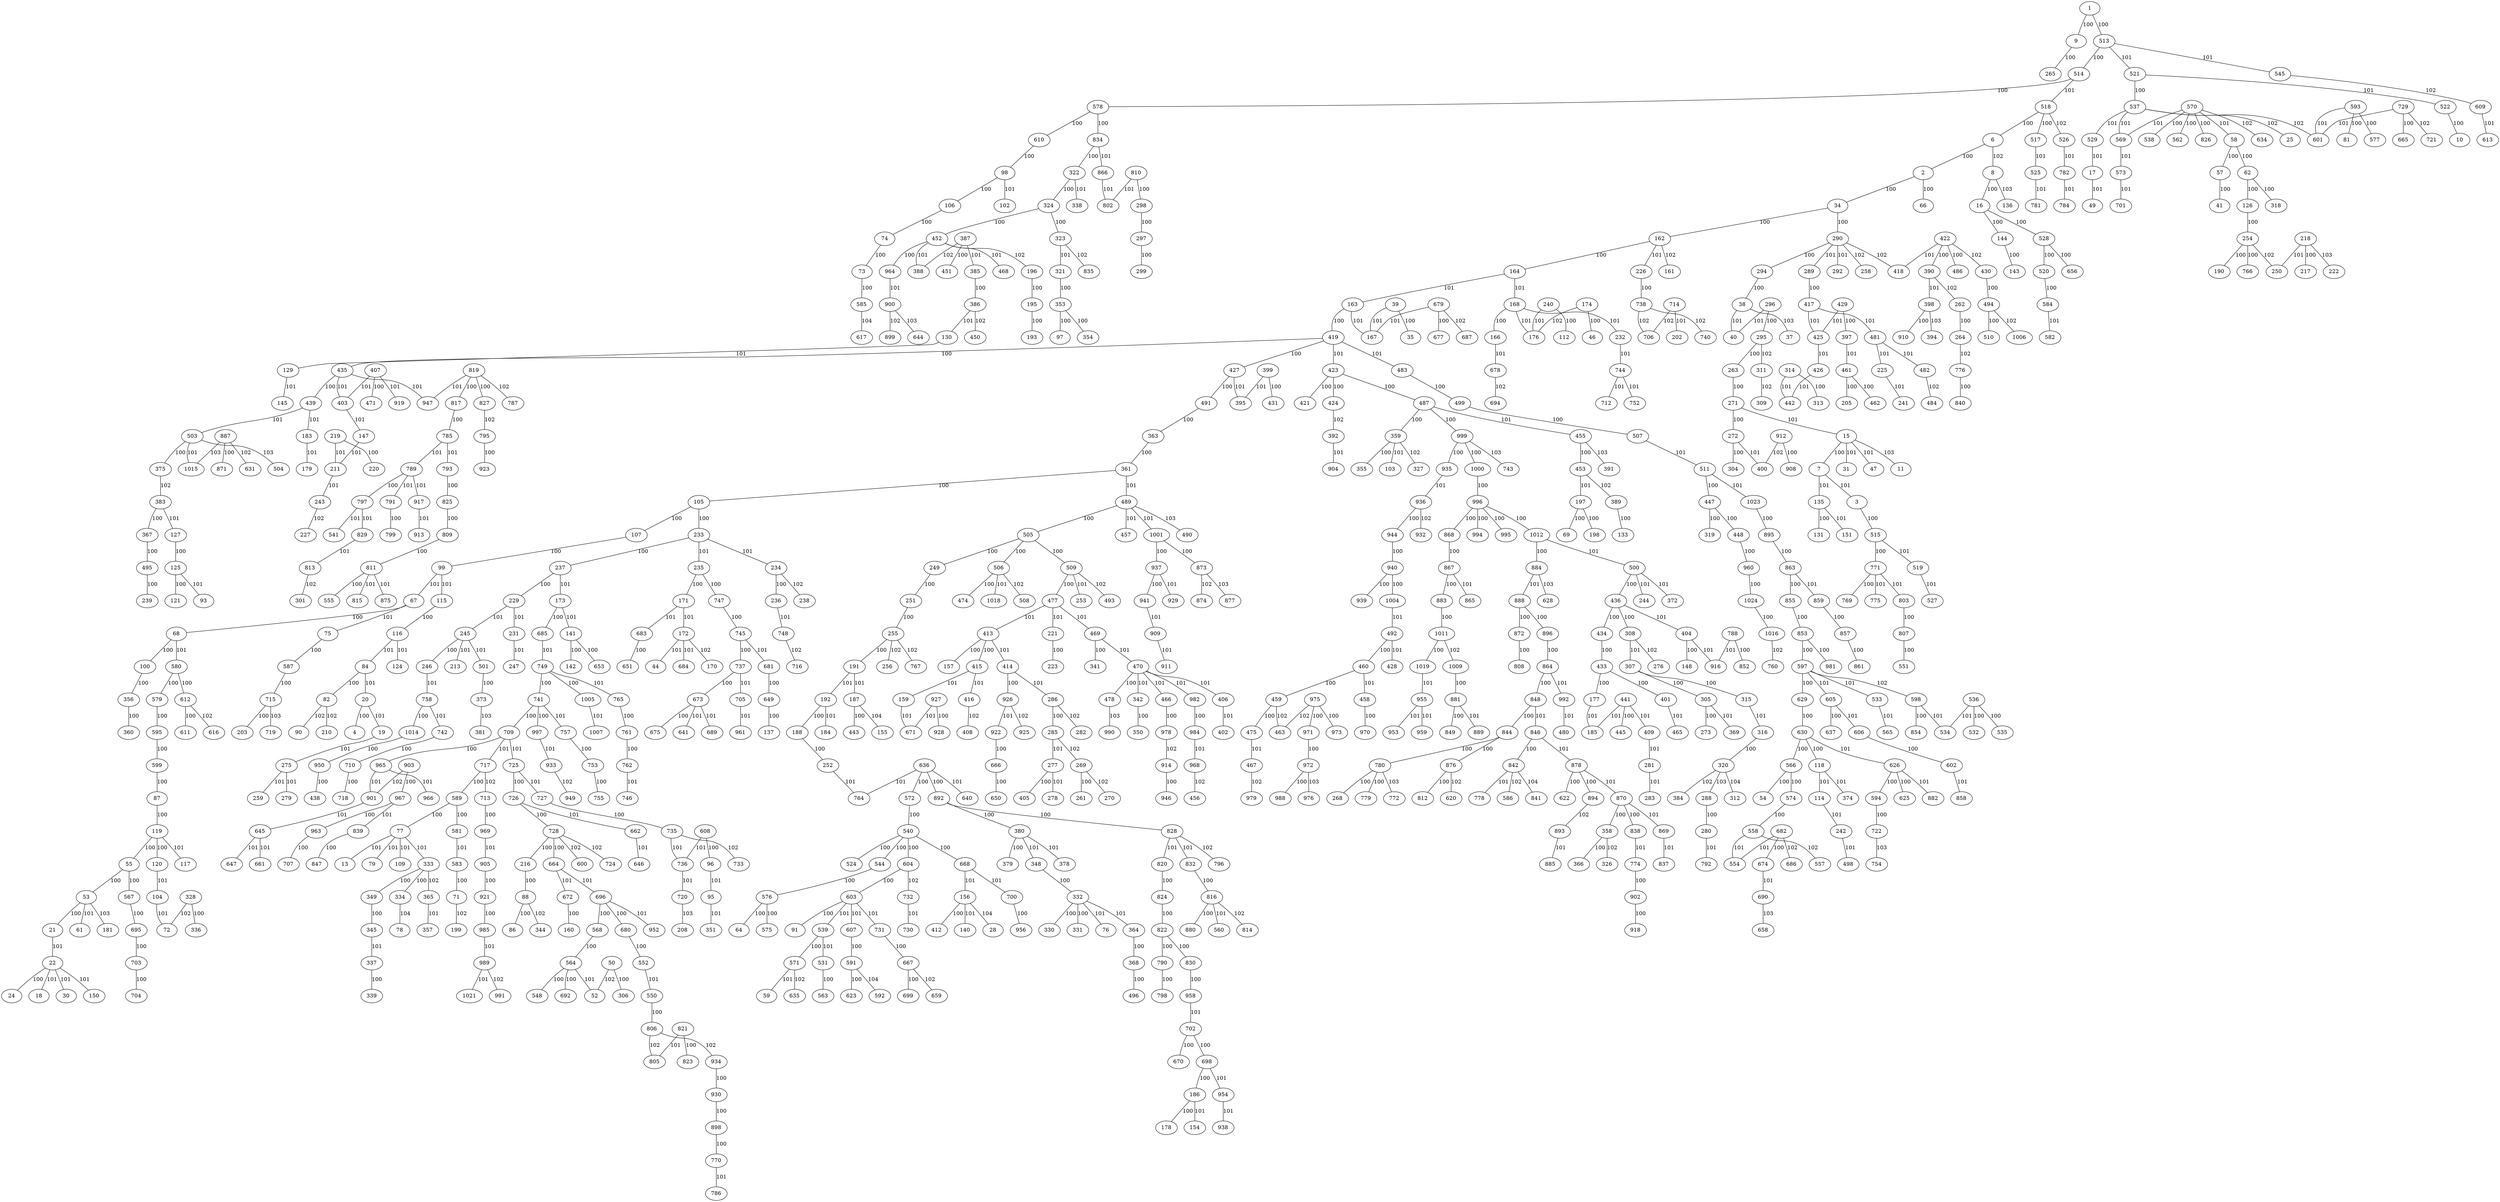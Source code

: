 graph {
    1--9 [label=100];
    1--513 [label=100];
    9--265 [label=100];
    513--514 [label=100];
    513--521 [label=101];
    513--545 [label=101];
    514--578 [label=100];
    514--518 [label=101];
    578--610 [label=100];
    578--834 [label=100];
    610--98 [label=100];
    834--322 [label=100];
    834--866 [label=101];
    98--106 [label=100];
    98--102 [label=101];
    322--324 [label=100];
    322--338 [label=101];
    106--74 [label=100];
    74--73 [label=100];
    324--452 [label=100];
    324--323 [label=100];
    452--964 [label=100];
    452--388 [label=101];
    452--468 [label=101];
    452--196 [label=102];
    323--321 [label=101];
    323--835 [label=102];
    73--585 [label=100];
    585--617 [label=104];
    964--900 [label=101];
    521--537 [label=100];
    521--522 [label=101];
    537--529 [label=101];
    537--569 [label=101];
    537--25 [label=102];
    537--601 [label=102];
    518--6 [label=100];
    518--517 [label=100];
    518--526 [label=102];
    6--2 [label=100];
    6--8 [label=102];
    517--525 [label=101];
    2--34 [label=100];
    2--66 [label=100];
    34--162 [label=100];
    34--290 [label=100];
    162--164 [label=100];
    162--226 [label=101];
    162--161 [label=102];
    290--294 [label=100];
    290--289 [label=101];
    290--292 [label=101];
    290--258 [label=102];
    290--418 [label=102];
    164--163 [label=101];
    164--168 [label=101];
    294--38 [label=100];
    38--40 [label=101];
    38--37 [label=103];
    321--353 [label=100];
    353--97 [label=100];
    353--354 [label=100];
    522--10 [label=100];
    226--738 [label=100];
    738--706 [label=102];
    738--740 [label=102];
    289--417 [label=100];
    417--425 [label=101];
    417--481 [label=101];
    168--166 [label=100];
    168--176 [label=101];
    168--232 [label=101];
    166--678 [label=101];
    163--419 [label=100];
    163--167 [label=101];
    419--435 [label=100];
    419--427 [label=100];
    419--423 [label=101];
    419--483 [label=101];
    435--439 [label=100];
    435--403 [label=101];
    435--947 [label=101];
    427--491 [label=100];
    427--395 [label=101];
    439--503 [label=101];
    439--183 [label=101];
    491--363 [label=100];
    363--361 [label=100];
    361--105 [label=100];
    361--489 [label=101];
    105--107 [label=100];
    105--233 [label=100];
    107--99 [label=100];
    233--237 [label=100];
    233--235 [label=101];
    233--234 [label=101];
    99--67 [label=101];
    99--115 [label=101];
    237--229 [label=100];
    237--173 [label=101];
    229--245 [label=101];
    229--231 [label=101];
    570--538 [label=100];
    570--562 [label=100];
    570--826 [label=100];
    570--58 [label=101];
    570--569 [label=101];
    570--634 [label=102];
    423--421 [label=100];
    423--424 [label=100];
    423--487 [label=100];
    424--392 [label=102];
    487--359 [label=100];
    487--999 [label=100];
    487--455 [label=101];
    359--355 [label=100];
    359--103 [label=101];
    359--327 [label=102];
    999--935 [label=100];
    999--1000 [label=100];
    999--743 [label=103];
    935--936 [label=101];
    1000--996 [label=100];
    996--868 [label=100];
    996--994 [label=100];
    996--995 [label=100];
    996--1012 [label=100];
    868--867 [label=100];
    1012--884 [label=100];
    1012--500 [label=101];
    867--883 [label=100];
    867--865 [label=101];
    884--888 [label=101];
    884--628 [label=103];
    883--1011 [label=100];
    1011--1019 [label=100];
    1011--1009 [label=102];
    1019--955 [label=101];
    483--499 [label=100];
    499--507 [label=100];
    507--511 [label=101];
    503--375 [label=100];
    503--1015 [label=101];
    503--504 [label=103];
    375--383 [label=102];
    489--505 [label=100];
    489--457 [label=101];
    489--1001 [label=101];
    489--490 [label=103];
    505--249 [label=100];
    505--506 [label=100];
    505--509 [label=100];
    249--251 [label=100];
    506--474 [label=100];
    506--1018 [label=101];
    506--508 [label=102];
    509--477 [label=100];
    509--253 [label=101];
    509--493 [label=102];
    251--255 [label=100];
    255--191 [label=100];
    255--256 [label=102];
    255--767 [label=102];
    477--413 [label=101];
    477--221 [label=101];
    477--469 [label=101];
    191--192 [label=101];
    191--187 [label=101];
    67--68 [label=100];
    67--75 [label=101];
    68--100 [label=100];
    68--580 [label=101];
    100--356 [label=100];
    356--360 [label=100];
    115--116 [label=100];
    116--84 [label=101];
    116--124 [label=101];
    235--171 [label=100];
    235--747 [label=100];
    171--683 [label=101];
    171--172 [label=101];
    747--745 [label=100];
    745--737 [label=100];
    745--681 [label=101];
    737--673 [label=100];
    737--705 [label=101];
    673--675 [label=100];
    673--641 [label=101];
    673--689 [label=101];
    173--685 [label=100];
    173--141 [label=101];
    685--749 [label=101];
    234--236 [label=100];
    234--238 [label=102];
    236--748 [label=101];
    245--246 [label=100];
    245--213 [label=101];
    245--501 [label=101];
    246--758 [label=101];
    296--295 [label=100];
    296--40 [label=101];
    295--263 [label=100];
    295--311 [label=102];
    263--271 [label=100];
    271--272 [label=100];
    271--15 [label=101];
    272--304 [label=100];
    272--400 [label=101];
    58--57 [label=100];
    58--62 [label=100];
    57--41 [label=100];
    62--126 [label=100];
    62--318 [label=100];
    126--254 [label=100];
    254--190 [label=100];
    254--766 [label=100];
    254--250 [label=102];
    429--397 [label=100];
    429--425 [label=101];
    397--461 [label=101];
    240--112 [label=100];
    240--176 [label=101];
    39--35 [label=100];
    39--167 [label=101];
    679--677 [label=100];
    679--167 [label=101];
    679--687 [label=102];
    399--431 [label=100];
    399--395 [label=101];
    407--471 [label=100];
    407--403 [label=101];
    407--919 [label=101];
    455--453 [label=100];
    455--391 [label=103];
    453--197 [label=101];
    453--389 [label=102];
    936--944 [label=100];
    936--932 [label=102];
    944--940 [label=100];
    940--939 [label=100];
    940--1004 [label=100];
    1004--492 [label=101];
    500--436 [label=100];
    500--244 [label=101];
    500--372 [label=101];
    436--434 [label=100];
    436--308 [label=100];
    436--404 [label=101];
    434--433 [label=100];
    308--307 [label=101];
    308--276 [label=102];
    433--177 [label=100];
    433--401 [label=100];
    177--185 [label=101];
    401--465 [label=101];
    888--872 [label=100];
    888--896 [label=100];
    872--808 [label=100];
    896--864 [label=100];
    864--848 [label=100];
    864--992 [label=101];
    848--844 [label=100];
    848--846 [label=101];
    844--780 [label=100];
    844--876 [label=100];
    780--268 [label=100];
    780--779 [label=100];
    780--772 [label=103];
    876--812 [label=100];
    876--620 [label=102];
    511--447 [label=100];
    511--1023 [label=101];
    447--319 [label=100];
    447--448 [label=100];
    448--960 [label=100];
    960--1024 [label=100];
    1024--1016 [label=100];
    1016--760 [label=102];
    819--817 [label=100];
    819--827 [label=100];
    819--947 [label=101];
    819--787 [label=102];
    817--785 [label=100];
    827--795 [label=102];
    785--789 [label=101];
    785--793 [label=101];
    1001--937 [label=100];
    1001--873 [label=100];
    937--941 [label=100];
    937--929 [label=101];
    873--874 [label=102];
    873--877 [label=103];
    941--909 [label=101];
    413--157 [label=100];
    413--415 [label=100];
    413--414 [label=101];
    415--159 [label=101];
    415--416 [label=101];
    221--223 [label=100];
    469--341 [label=100];
    469--470 [label=101];
    192--188 [label=100];
    192--184 [label=101];
    188--252 [label=100];
    252--764 [label=101];
    187--443 [label=100];
    187--155 [label=104];
    580--579 [label=100];
    580--612 [label=100];
    579--595 [label=100];
    612--611 [label=100];
    612--616 [label=102];
    595--599 [label=100];
    599--87 [label=100];
    87--119 [label=100];
    119--55 [label=100];
    119--120 [label=100];
    119--117 [label=101];
    55--53 [label=100];
    55--567 [label=100];
    120--104 [label=101];
    53--21 [label=100];
    53--61 [label=101];
    53--181 [label=103];
    567--695 [label=100];
    21--22 [label=101];
    695--703 [label=100];
    703--704 [label=100];
    75--587 [label=100];
    587--715 [label=100];
    715--203 [label=100];
    715--719 [label=103];
    84--82 [label=100];
    84--20 [label=101];
    82--90 [label=102];
    82--210 [label=102];
    683--651 [label=100];
    681--649 [label=100];
    649--137 [label=100];
    141--142 [label=100];
    141--653 [label=100];
    749--741 [label=100];
    749--1005 [label=100];
    749--765 [label=101];
    741--709 [label=100];
    741--997 [label=100];
    741--757 [label=101];
    1005--1007 [label=101];
    709--965 [label=100];
    709--717 [label=101];
    709--725 [label=101];
    997--933 [label=101];
    965--901 [label=101];
    965--966 [label=101];
    501--373 [label=100];
    373--381 [label=103];
    758--1014 [label=100];
    758--742 [label=101];
    1014--950 [label=100];
    950--438 [label=100];
    15--7 [label=100];
    15--31 [label=101];
    15--47 [label=101];
    15--11 [label=103];
    7--135 [label=101];
    7--3 [label=101];
    461--205 [label=100];
    461--462 [label=100];
    197--69 [label=100];
    197--198 [label=100];
    492--460 [label=100];
    492--428 [label=101];
    460--459 [label=100];
    460--458 [label=101];
    459--475 [label=100];
    459--463 [label=102];
    475--467 [label=101];
    404--148 [label=100];
    404--916 [label=101];
    307--305 [label=100];
    307--315 [label=100];
    305--273 [label=100];
    305--369 [label=101];
    315--316 [label=101];
    846--842 [label=100];
    846--878 [label=101];
    842--778 [label=101];
    842--586 [label=102];
    842--841 [label=104];
    1023--895 [label=100];
    895--863 [label=100];
    863--855 [label=100];
    863--859 [label=101];
    855--853 [label=100];
    853--597 [label=100];
    853--981 [label=100];
    597--629 [label=100];
    597--605 [label=101];
    597--533 [label=101];
    597--598 [label=102];
    629--630 [label=100];
    630--566 [label=100];
    630--118 [label=100];
    630--626 [label=101];
    566--54 [label=100];
    566--574 [label=100];
    118--114 [label=101];
    118--374 [label=101];
    574--558 [label=100];
    558--554 [label=101];
    558--557 [label=102];
    789--797 [label=100];
    789--791 [label=101];
    789--917 [label=101];
    797--541 [label=101];
    797--829 [label=101];
    793--825 [label=100];
    825--809 [label=100];
    809--811 [label=100];
    811--555 [label=100];
    811--815 [label=101];
    811--875 [label=101];
    414--926 [label=100];
    414--286 [label=101];
    926--922 [label=101];
    926--925 [label=102];
    470--478 [label=100];
    470--342 [label=101];
    470--466 [label=101];
    470--982 [label=101];
    470--406 [label=101];
    478--990 [label=103];
    22--24 [label=100];
    22--18 [label=101];
    22--30 [label=101];
    22--150 [label=101];
    20--4 [label=100];
    20--19 [label=101];
    757--753 [label=100];
    753--755 [label=100];
    765--761 [label=100];
    761--762 [label=100];
    762--746 [label=101];
    717--589 [label=100];
    717--713 [label=102];
    589--77 [label=100];
    589--581 [label=100];
    77--13 [label=101];
    77--79 [label=101];
    77--109 [label=101];
    77--333 [label=101];
    581--583 [label=101];
    725--726 [label=100];
    725--727 [label=101];
    726--728 [label=100];
    726--662 [label=101];
    728--216 [label=100];
    728--664 [label=100];
    728--600 [label=102];
    728--724 [label=102];
    216--88 [label=100];
    664--672 [label=101];
    664--696 [label=101];
    88--86 [label=100];
    88--344 [label=102];
    742--710 [label=100];
    710--718 [label=100];
    135--131 [label=100];
    135--151 [label=101];
    3--515 [label=100];
    515--771 [label=100];
    515--519 [label=101];
    771--769 [label=100];
    771--775 [label=101];
    771--803 [label=101];
    458--970 [label=100];
    316--320 [label=100];
    320--384 [label=102];
    320--288 [label=103];
    320--312 [label=104];
    441--445 [label=100];
    441--409 [label=101];
    441--185 [label=101];
    878--622 [label=100];
    878--894 [label=100];
    878--870 [label=101];
    894--893 [label=102];
    859--857 [label=100];
    857--861 [label=100];
    605--637 [label=100];
    605--606 [label=101];
    626--594 [label=100];
    626--625 [label=100];
    626--882 [label=101];
    594--722 [label=100];
    722--754 [label=103];
    791--799 [label=100];
    286--285 [label=100];
    286--282 [label=102];
    285--277 [label=101];
    285--269 [label=102];
    922--666 [label=100];
    666--650 [label=100];
    342--350 [label=100];
    466--978 [label=100];
    978--914 [label=102];
    982--984 [label=100];
    984--968 [label=101];
    636--572 [label=100];
    636--892 [label=100];
    636--640 [label=101];
    636--764 [label=101];
    572--540 [label=100];
    892--380 [label=100];
    892--828 [label=100];
    540--524 [label=100];
    540--544 [label=100];
    540--604 [label=100];
    540--668 [label=100];
    544--576 [label=100];
    604--603 [label=100];
    604--732 [label=102];
    668--156 [label=101];
    668--700 [label=101];
    576--64 [label=100];
    576--575 [label=100];
    603--91 [label=100];
    603--539 [label=101];
    603--607 [label=101];
    603--731 [label=101];
    380--379 [label=100];
    380--348 [label=101];
    380--378 [label=101];
    828--820 [label=101];
    828--832 [label=101];
    828--796 [label=102];
    333--349 [label=100];
    333--334 [label=100];
    333--365 [label=102];
    349--345 [label=100];
    334--78 [label=104];
    345--337 [label=101];
    583--71 [label=100];
    71--199 [label=102];
    727--735 [label=100];
    735--736 [label=101];
    735--733 [label=102];
    672--160 [label=100];
    696--568 [label=100];
    696--680 [label=100];
    696--952 [label=101];
    568--564 [label=100];
    680--552 [label=100];
    564--548 [label=100];
    564--692 [label=100];
    564--52 [label=101];
    552--550 [label=101];
    803--807 [label=100];
    807--551 [label=100];
    788--852 [label=100];
    788--916 [label=101];
    870--358 [label=100];
    870--838 [label=100];
    870--869 [label=101];
    358--366 [label=100];
    358--326 [label=102];
    838--774 [label=101];
    606--602 [label=100];
    602--858 [label=101];
    682--674 [label=100];
    682--554 [label=101];
    682--686 [label=102];
    674--690 [label=101];
    277--405 [label=100];
    277--278 [label=101];
    539--571 [label=100];
    539--531 [label=101];
    571--59 [label=101];
    571--635 [label=102];
    607--591 [label=100];
    591--623 [label=100];
    591--592 [label=104];
    731--667 [label=100];
    667--699 [label=100];
    667--659 [label=102];
    156--412 [label=100];
    156--140 [label=101];
    156--28 [label=104];
    700--956 [label=100];
    348--332 [label=100];
    332--330 [label=100];
    332--331 [label=100];
    332--76 [label=101];
    332--364 [label=101];
    820--824 [label=100];
    824--822 [label=100];
    822--790 [label=100];
    822--830 [label=100];
    790--798 [label=100];
    830--958 [label=100];
    958--702 [label=101];
    832--816 [label=100];
    816--880 [label=100];
    816--560 [label=101];
    816--814 [label=102];
    337--339 [label=100];
    550--806 [label=100];
    806--805 [label=102];
    806--934 [label=102];
    774--902 [label=100];
    902--918 [label=100];
    531--563 [label=100];
    364--368 [label=100];
    368--496 [label=100];
    702--670 [label=100];
    702--698 [label=100];
    698--186 [label=100];
    698--954 [label=101];
    186--178 [label=100];
    186--154 [label=101];
    608--96 [label=100];
    608--736 [label=101];
    96--95 [label=101];
    810--298 [label=100];
    810--802 [label=101];
    298--297 [label=100];
    297--299 [label=100];
    196--195 [label=100];
    195--193 [label=100];
    593--81 [label=100];
    593--577 [label=100];
    593--601 [label=101];
    729--665 [label=100];
    729--601 [label=101];
    729--721 [label=102];
    8--16 [label=100];
    8--136 [label=103];
    16--144 [label=100];
    16--528 [label=100];
    144--143 [label=100];
    528--520 [label=100];
    528--656 [label=100];
    520--584 [label=100];
    584--582 [label=101];
    422--390 [label=100];
    422--486 [label=100];
    422--418 [label=101];
    422--430 [label=102];
    390--398 [label=101];
    390--262 [label=102];
    398--910 [label=100];
    398--394 [label=103];
    387--451 [label=100];
    387--385 [label=101];
    387--388 [label=102];
    385--386 [label=100];
    386--130 [label=101];
    386--450 [label=102];
    314--313 [label=100];
    314--442 [label=101];
    174--46 [label=100];
    174--176 [label=102];
    219--220 [label=100];
    219--211 [label=101];
    1009--881 [label=100];
    881--849 [label=100];
    881--889 [label=101];
    383--367 [label=100];
    383--127 [label=101];
    367--495 [label=100];
    495--239 [label=100];
    127--125 [label=100];
    125--121 [label=100];
    125--93 [label=101];
    218--217 [label=100];
    218--250 [label=101];
    218--222 [label=103];
    389--133 [label=100];
    795--923 [label=100];
    927--928 [label=100];
    927--671 [label=101];
    912--908 [label=100];
    912--400 [label=102];
    598--854 [label=100];
    598--534 [label=101];
    536--532 [label=100];
    536--535 [label=100];
    536--534 [label=101];
    713--969 [label=100];
    969--905 [label=101];
    905--921 [label=100];
    921--985 [label=100];
    985--989 [label=101];
    903--967 [label=100];
    903--901 [label=102];
    967--963 [label=100];
    967--839 [label=101];
    963--707 [label=100];
    839--847 [label=100];
    269--261 [label=100];
    269--270 [label=102];
    914--946 [label=100];
    50--306 [label=100];
    50--52 [label=102];
    821--823 [label=100];
    821--805 [label=101];
    934--930 [label=100];
    930--898 [label=100];
    898--770 [label=100];
    770--786 [label=101];
    262--264 [label=100];
    264--776 [label=102];
    430--494 [label=100];
    494--510 [label=100];
    494--1006 [label=102];
    328--336 [label=100];
    328--72 [label=102];
    975--971 [label=100];
    975--973 [label=100];
    975--463 [label=102];
    971--972 [label=100];
    972--988 [label=100];
    972--976 [label=103];
    776--840 [label=100];
    887--871 [label=100];
    887--631 [label=102];
    887--1015 [label=103];
    288--280 [label=100];
    280--792 [label=101];
    662--646 [label=101];
    901--645 [label=101];
    645--647 [label=101];
    645--661 [label=101];
    519--527 [label=101];
    409--281 [label=101];
    866--802 [label=101];
    114--242 [label=101];
    242--498 [label=101];
    909--911 [label=101];
    829--813 [label=101];
    813--301 [label=102];
    159--671 [label=101];
    416--408 [label=102];
    968--456 [label=102];
    231--247 [label=101];
    172--44 [label=101];
    172--684 [label=101];
    172--170 [label=102];
    19--275 [label=101];
    275--259 [label=101];
    275--279 [label=101];
    104--72 [label=101];
    529--17 [label=101];
    705--961 [label=101];
    569--573 [label=101];
    281--283 [label=101];
    425--426 [label=101];
    869--837 [label=101];
    748--716 [label=102];
    481--225 [label=101];
    481--482 [label=101];
    690--658 [label=103];
    426--442 [label=101];
    933--949 [label=102];
    225--241 [label=101];
    482--484 [label=102];
    736--720 [label=101];
    720--208 [label=103];
    232--744 [label=101];
    744--712 [label=101];
    744--752 [label=101];
    403--147 [label=101];
    147--211 [label=101];
    17--49 [label=101];
    954--938 [label=101];
    467--979 [label=102];
    95--351 [label=101];
    573--701 [label=101];
    545--609 [label=102];
    526--782 [label=101];
    782--784 [label=101];
    525--781 [label=101];
    130--129 [label=101];
    129--145 [label=101];
    183--179 [label=101];
    533--565 [label=101];
    211--243 [label=101];
    243--227 [label=102];
    678--694 [label=102];
    955--953 [label=101];
    955--959 [label=101];
    992--480 [label=101];
    917--913 [label=101];
    900--899 [label=102];
    900--644 [label=103];
    406--402 [label=101];
    989--1021 [label=101];
    989--991 [label=102];
    609--613 [label=101];
    392--904 [label=101];
    893--885 [label=101];
    732--730 [label=101];
    365--357 [label=101];
    714--202 [label=101];
    714--706 [label=102];
    311--309 [label=102];
}